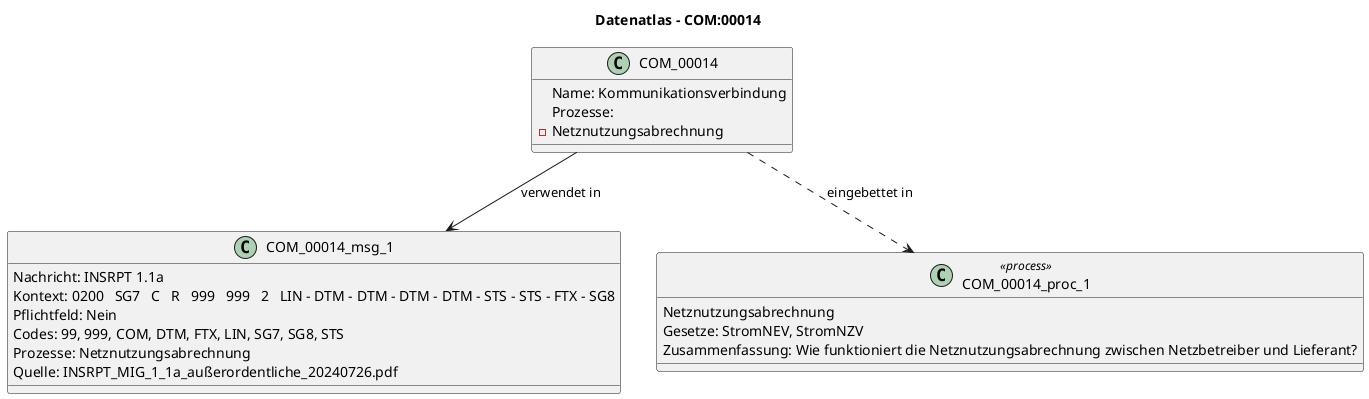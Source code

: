 @startuml
title Datenatlas – COM:00014
class COM_00014 {
  Name: Kommunikationsverbindung
  Prozesse:
    - Netznutzungsabrechnung
}
class COM_00014_msg_1 {
  Nachricht: INSRPT 1.1a
  Kontext: 0200   SG7   C   R   999   999   2   LIN - DTM - DTM - DTM - DTM - STS - STS - FTX - SG8
  Pflichtfeld: Nein
  Codes: 99, 999, COM, DTM, FTX, LIN, SG7, SG8, STS
  Prozesse: Netznutzungsabrechnung
  Quelle: INSRPT_MIG_1_1a_außerordentliche_20240726.pdf
}
COM_00014 --> COM_00014_msg_1 : verwendet in
class COM_00014_proc_1 <<process>> {
  Netznutzungsabrechnung
  Gesetze: StromNEV, StromNZV
  Zusammenfassung: Wie funktioniert die Netznutzungsabrechnung zwischen Netzbetreiber und Lieferant?
}
COM_00014 ..> COM_00014_proc_1 : eingebettet in
@enduml